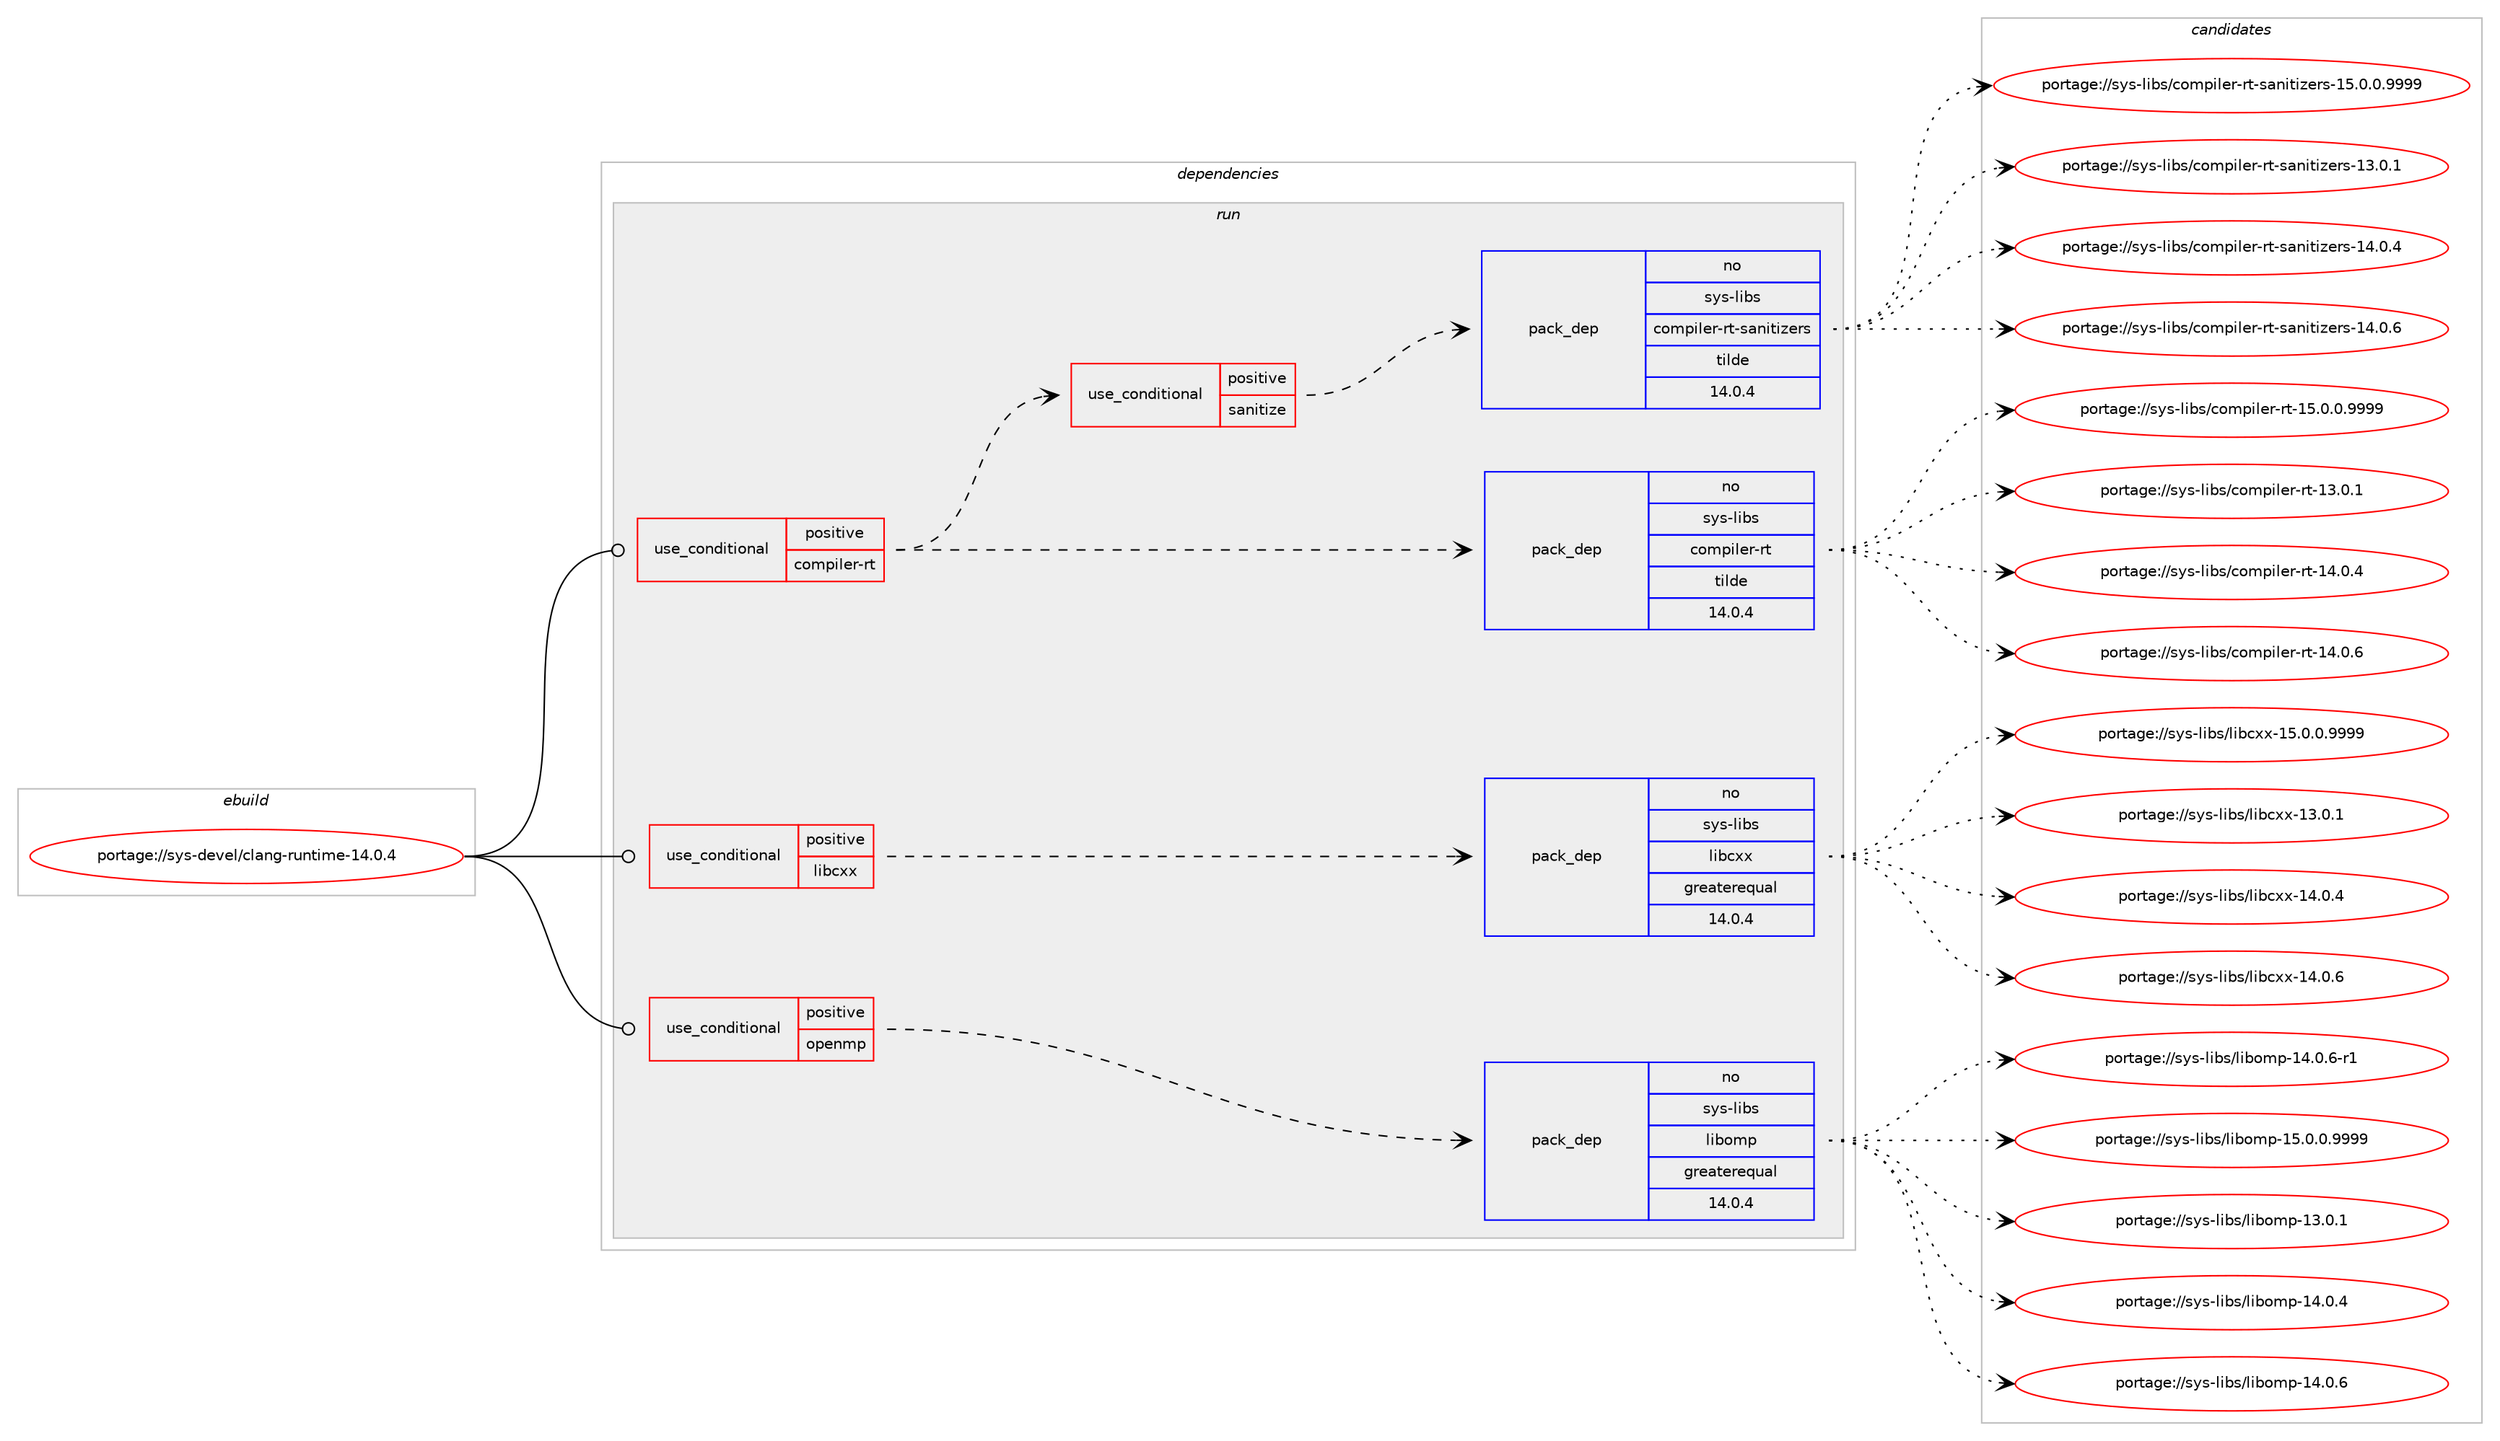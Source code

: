 digraph prolog {

# *************
# Graph options
# *************

newrank=true;
concentrate=true;
compound=true;
graph [rankdir=LR,fontname=Helvetica,fontsize=10,ranksep=1.5];#, ranksep=2.5, nodesep=0.2];
edge  [arrowhead=vee];
node  [fontname=Helvetica,fontsize=10];

# **********
# The ebuild
# **********

subgraph cluster_leftcol {
color=gray;
rank=same;
label=<<i>ebuild</i>>;
id [label="portage://sys-devel/clang-runtime-14.0.4", color=red, width=4, href="../sys-devel/clang-runtime-14.0.4.svg"];
}

# ****************
# The dependencies
# ****************

subgraph cluster_midcol {
color=gray;
label=<<i>dependencies</i>>;
subgraph cluster_compile {
fillcolor="#eeeeee";
style=filled;
label=<<i>compile</i>>;
}
subgraph cluster_compileandrun {
fillcolor="#eeeeee";
style=filled;
label=<<i>compile and run</i>>;
}
subgraph cluster_run {
fillcolor="#eeeeee";
style=filled;
label=<<i>run</i>>;
subgraph cond93 {
dependency177 [label=<<TABLE BORDER="0" CELLBORDER="1" CELLSPACING="0" CELLPADDING="4"><TR><TD ROWSPAN="3" CELLPADDING="10">use_conditional</TD></TR><TR><TD>positive</TD></TR><TR><TD>compiler-rt</TD></TR></TABLE>>, shape=none, color=red];
subgraph pack84 {
dependency178 [label=<<TABLE BORDER="0" CELLBORDER="1" CELLSPACING="0" CELLPADDING="4" WIDTH="220"><TR><TD ROWSPAN="6" CELLPADDING="30">pack_dep</TD></TR><TR><TD WIDTH="110">no</TD></TR><TR><TD>sys-libs</TD></TR><TR><TD>compiler-rt</TD></TR><TR><TD>tilde</TD></TR><TR><TD>14.0.4</TD></TR></TABLE>>, shape=none, color=blue];
}
dependency177:e -> dependency178:w [weight=20,style="dashed",arrowhead="vee"];
subgraph cond94 {
dependency179 [label=<<TABLE BORDER="0" CELLBORDER="1" CELLSPACING="0" CELLPADDING="4"><TR><TD ROWSPAN="3" CELLPADDING="10">use_conditional</TD></TR><TR><TD>positive</TD></TR><TR><TD>sanitize</TD></TR></TABLE>>, shape=none, color=red];
subgraph pack85 {
dependency180 [label=<<TABLE BORDER="0" CELLBORDER="1" CELLSPACING="0" CELLPADDING="4" WIDTH="220"><TR><TD ROWSPAN="6" CELLPADDING="30">pack_dep</TD></TR><TR><TD WIDTH="110">no</TD></TR><TR><TD>sys-libs</TD></TR><TR><TD>compiler-rt-sanitizers</TD></TR><TR><TD>tilde</TD></TR><TR><TD>14.0.4</TD></TR></TABLE>>, shape=none, color=blue];
}
dependency179:e -> dependency180:w [weight=20,style="dashed",arrowhead="vee"];
}
dependency177:e -> dependency179:w [weight=20,style="dashed",arrowhead="vee"];
}
id:e -> dependency177:w [weight=20,style="solid",arrowhead="odot"];
subgraph cond95 {
dependency181 [label=<<TABLE BORDER="0" CELLBORDER="1" CELLSPACING="0" CELLPADDING="4"><TR><TD ROWSPAN="3" CELLPADDING="10">use_conditional</TD></TR><TR><TD>positive</TD></TR><TR><TD>libcxx</TD></TR></TABLE>>, shape=none, color=red];
subgraph pack86 {
dependency182 [label=<<TABLE BORDER="0" CELLBORDER="1" CELLSPACING="0" CELLPADDING="4" WIDTH="220"><TR><TD ROWSPAN="6" CELLPADDING="30">pack_dep</TD></TR><TR><TD WIDTH="110">no</TD></TR><TR><TD>sys-libs</TD></TR><TR><TD>libcxx</TD></TR><TR><TD>greaterequal</TD></TR><TR><TD>14.0.4</TD></TR></TABLE>>, shape=none, color=blue];
}
dependency181:e -> dependency182:w [weight=20,style="dashed",arrowhead="vee"];
}
id:e -> dependency181:w [weight=20,style="solid",arrowhead="odot"];
subgraph cond96 {
dependency183 [label=<<TABLE BORDER="0" CELLBORDER="1" CELLSPACING="0" CELLPADDING="4"><TR><TD ROWSPAN="3" CELLPADDING="10">use_conditional</TD></TR><TR><TD>positive</TD></TR><TR><TD>openmp</TD></TR></TABLE>>, shape=none, color=red];
subgraph pack87 {
dependency184 [label=<<TABLE BORDER="0" CELLBORDER="1" CELLSPACING="0" CELLPADDING="4" WIDTH="220"><TR><TD ROWSPAN="6" CELLPADDING="30">pack_dep</TD></TR><TR><TD WIDTH="110">no</TD></TR><TR><TD>sys-libs</TD></TR><TR><TD>libomp</TD></TR><TR><TD>greaterequal</TD></TR><TR><TD>14.0.4</TD></TR></TABLE>>, shape=none, color=blue];
}
dependency183:e -> dependency184:w [weight=20,style="dashed",arrowhead="vee"];
}
id:e -> dependency183:w [weight=20,style="solid",arrowhead="odot"];
}
}

# **************
# The candidates
# **************

subgraph cluster_choices {
rank=same;
color=gray;
label=<<i>candidates</i>>;

subgraph choice84 {
color=black;
nodesep=1;
choice115121115451081059811547991111091121051081011144511411645495146484649 [label="portage://sys-libs/compiler-rt-13.0.1", color=red, width=4,href="../sys-libs/compiler-rt-13.0.1.svg"];
choice115121115451081059811547991111091121051081011144511411645495246484652 [label="portage://sys-libs/compiler-rt-14.0.4", color=red, width=4,href="../sys-libs/compiler-rt-14.0.4.svg"];
choice115121115451081059811547991111091121051081011144511411645495246484654 [label="portage://sys-libs/compiler-rt-14.0.6", color=red, width=4,href="../sys-libs/compiler-rt-14.0.6.svg"];
choice1151211154510810598115479911110911210510810111445114116454953464846484657575757 [label="portage://sys-libs/compiler-rt-15.0.0.9999", color=red, width=4,href="../sys-libs/compiler-rt-15.0.0.9999.svg"];
dependency178:e -> choice115121115451081059811547991111091121051081011144511411645495146484649:w [style=dotted,weight="100"];
dependency178:e -> choice115121115451081059811547991111091121051081011144511411645495246484652:w [style=dotted,weight="100"];
dependency178:e -> choice115121115451081059811547991111091121051081011144511411645495246484654:w [style=dotted,weight="100"];
dependency178:e -> choice1151211154510810598115479911110911210510810111445114116454953464846484657575757:w [style=dotted,weight="100"];
}
subgraph choice85 {
color=black;
nodesep=1;
choice1151211154510810598115479911110911210510810111445114116451159711010511610512210111411545495146484649 [label="portage://sys-libs/compiler-rt-sanitizers-13.0.1", color=red, width=4,href="../sys-libs/compiler-rt-sanitizers-13.0.1.svg"];
choice1151211154510810598115479911110911210510810111445114116451159711010511610512210111411545495246484652 [label="portage://sys-libs/compiler-rt-sanitizers-14.0.4", color=red, width=4,href="../sys-libs/compiler-rt-sanitizers-14.0.4.svg"];
choice1151211154510810598115479911110911210510810111445114116451159711010511610512210111411545495246484654 [label="portage://sys-libs/compiler-rt-sanitizers-14.0.6", color=red, width=4,href="../sys-libs/compiler-rt-sanitizers-14.0.6.svg"];
choice11512111545108105981154799111109112105108101114451141164511597110105116105122101114115454953464846484657575757 [label="portage://sys-libs/compiler-rt-sanitizers-15.0.0.9999", color=red, width=4,href="../sys-libs/compiler-rt-sanitizers-15.0.0.9999.svg"];
dependency180:e -> choice1151211154510810598115479911110911210510810111445114116451159711010511610512210111411545495146484649:w [style=dotted,weight="100"];
dependency180:e -> choice1151211154510810598115479911110911210510810111445114116451159711010511610512210111411545495246484652:w [style=dotted,weight="100"];
dependency180:e -> choice1151211154510810598115479911110911210510810111445114116451159711010511610512210111411545495246484654:w [style=dotted,weight="100"];
dependency180:e -> choice11512111545108105981154799111109112105108101114451141164511597110105116105122101114115454953464846484657575757:w [style=dotted,weight="100"];
}
subgraph choice86 {
color=black;
nodesep=1;
choice115121115451081059811547108105989912012045495146484649 [label="portage://sys-libs/libcxx-13.0.1", color=red, width=4,href="../sys-libs/libcxx-13.0.1.svg"];
choice115121115451081059811547108105989912012045495246484652 [label="portage://sys-libs/libcxx-14.0.4", color=red, width=4,href="../sys-libs/libcxx-14.0.4.svg"];
choice115121115451081059811547108105989912012045495246484654 [label="portage://sys-libs/libcxx-14.0.6", color=red, width=4,href="../sys-libs/libcxx-14.0.6.svg"];
choice1151211154510810598115471081059899120120454953464846484657575757 [label="portage://sys-libs/libcxx-15.0.0.9999", color=red, width=4,href="../sys-libs/libcxx-15.0.0.9999.svg"];
dependency182:e -> choice115121115451081059811547108105989912012045495146484649:w [style=dotted,weight="100"];
dependency182:e -> choice115121115451081059811547108105989912012045495246484652:w [style=dotted,weight="100"];
dependency182:e -> choice115121115451081059811547108105989912012045495246484654:w [style=dotted,weight="100"];
dependency182:e -> choice1151211154510810598115471081059899120120454953464846484657575757:w [style=dotted,weight="100"];
}
subgraph choice87 {
color=black;
nodesep=1;
choice1151211154510810598115471081059811110911245495146484649 [label="portage://sys-libs/libomp-13.0.1", color=red, width=4,href="../sys-libs/libomp-13.0.1.svg"];
choice1151211154510810598115471081059811110911245495246484652 [label="portage://sys-libs/libomp-14.0.4", color=red, width=4,href="../sys-libs/libomp-14.0.4.svg"];
choice1151211154510810598115471081059811110911245495246484654 [label="portage://sys-libs/libomp-14.0.6", color=red, width=4,href="../sys-libs/libomp-14.0.6.svg"];
choice11512111545108105981154710810598111109112454952464846544511449 [label="portage://sys-libs/libomp-14.0.6-r1", color=red, width=4,href="../sys-libs/libomp-14.0.6-r1.svg"];
choice11512111545108105981154710810598111109112454953464846484657575757 [label="portage://sys-libs/libomp-15.0.0.9999", color=red, width=4,href="../sys-libs/libomp-15.0.0.9999.svg"];
dependency184:e -> choice1151211154510810598115471081059811110911245495146484649:w [style=dotted,weight="100"];
dependency184:e -> choice1151211154510810598115471081059811110911245495246484652:w [style=dotted,weight="100"];
dependency184:e -> choice1151211154510810598115471081059811110911245495246484654:w [style=dotted,weight="100"];
dependency184:e -> choice11512111545108105981154710810598111109112454952464846544511449:w [style=dotted,weight="100"];
dependency184:e -> choice11512111545108105981154710810598111109112454953464846484657575757:w [style=dotted,weight="100"];
}
}

}
